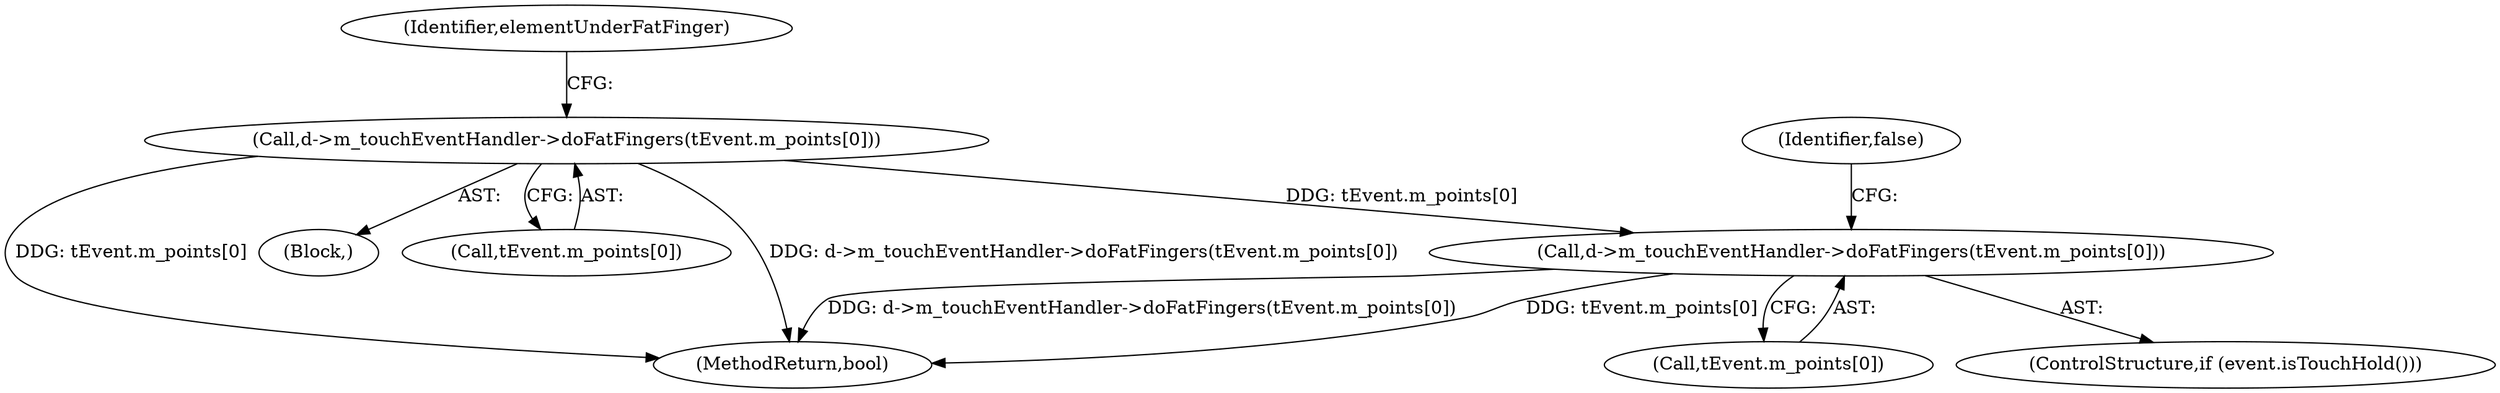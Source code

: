 digraph "0_Chrome_d345af9ed62ee5f431be327967f41c3cc3fe936a_2@array" {
"1000207" [label="(Call,d->m_touchEventHandler->doFatFingers(tEvent.m_points[0]))"];
"1000279" [label="(Call,d->m_touchEventHandler->doFatFingers(tEvent.m_points[0]))"];
"1000205" [label="(Block,)"];
"1000287" [label="(MethodReturn,bool)"];
"1000286" [label="(Identifier,false)"];
"1000208" [label="(Call,tEvent.m_points[0])"];
"1000277" [label="(ControlStructure,if (event.isTouchHold()))"];
"1000280" [label="(Call,tEvent.m_points[0])"];
"1000279" [label="(Call,d->m_touchEventHandler->doFatFingers(tEvent.m_points[0]))"];
"1000215" [label="(Identifier,elementUnderFatFinger)"];
"1000207" [label="(Call,d->m_touchEventHandler->doFatFingers(tEvent.m_points[0]))"];
"1000207" -> "1000205"  [label="AST: "];
"1000207" -> "1000208"  [label="CFG: "];
"1000208" -> "1000207"  [label="AST: "];
"1000215" -> "1000207"  [label="CFG: "];
"1000207" -> "1000287"  [label="DDG: tEvent.m_points[0]"];
"1000207" -> "1000287"  [label="DDG: d->m_touchEventHandler->doFatFingers(tEvent.m_points[0])"];
"1000207" -> "1000279"  [label="DDG: tEvent.m_points[0]"];
"1000279" -> "1000277"  [label="AST: "];
"1000279" -> "1000280"  [label="CFG: "];
"1000280" -> "1000279"  [label="AST: "];
"1000286" -> "1000279"  [label="CFG: "];
"1000279" -> "1000287"  [label="DDG: tEvent.m_points[0]"];
"1000279" -> "1000287"  [label="DDG: d->m_touchEventHandler->doFatFingers(tEvent.m_points[0])"];
}
